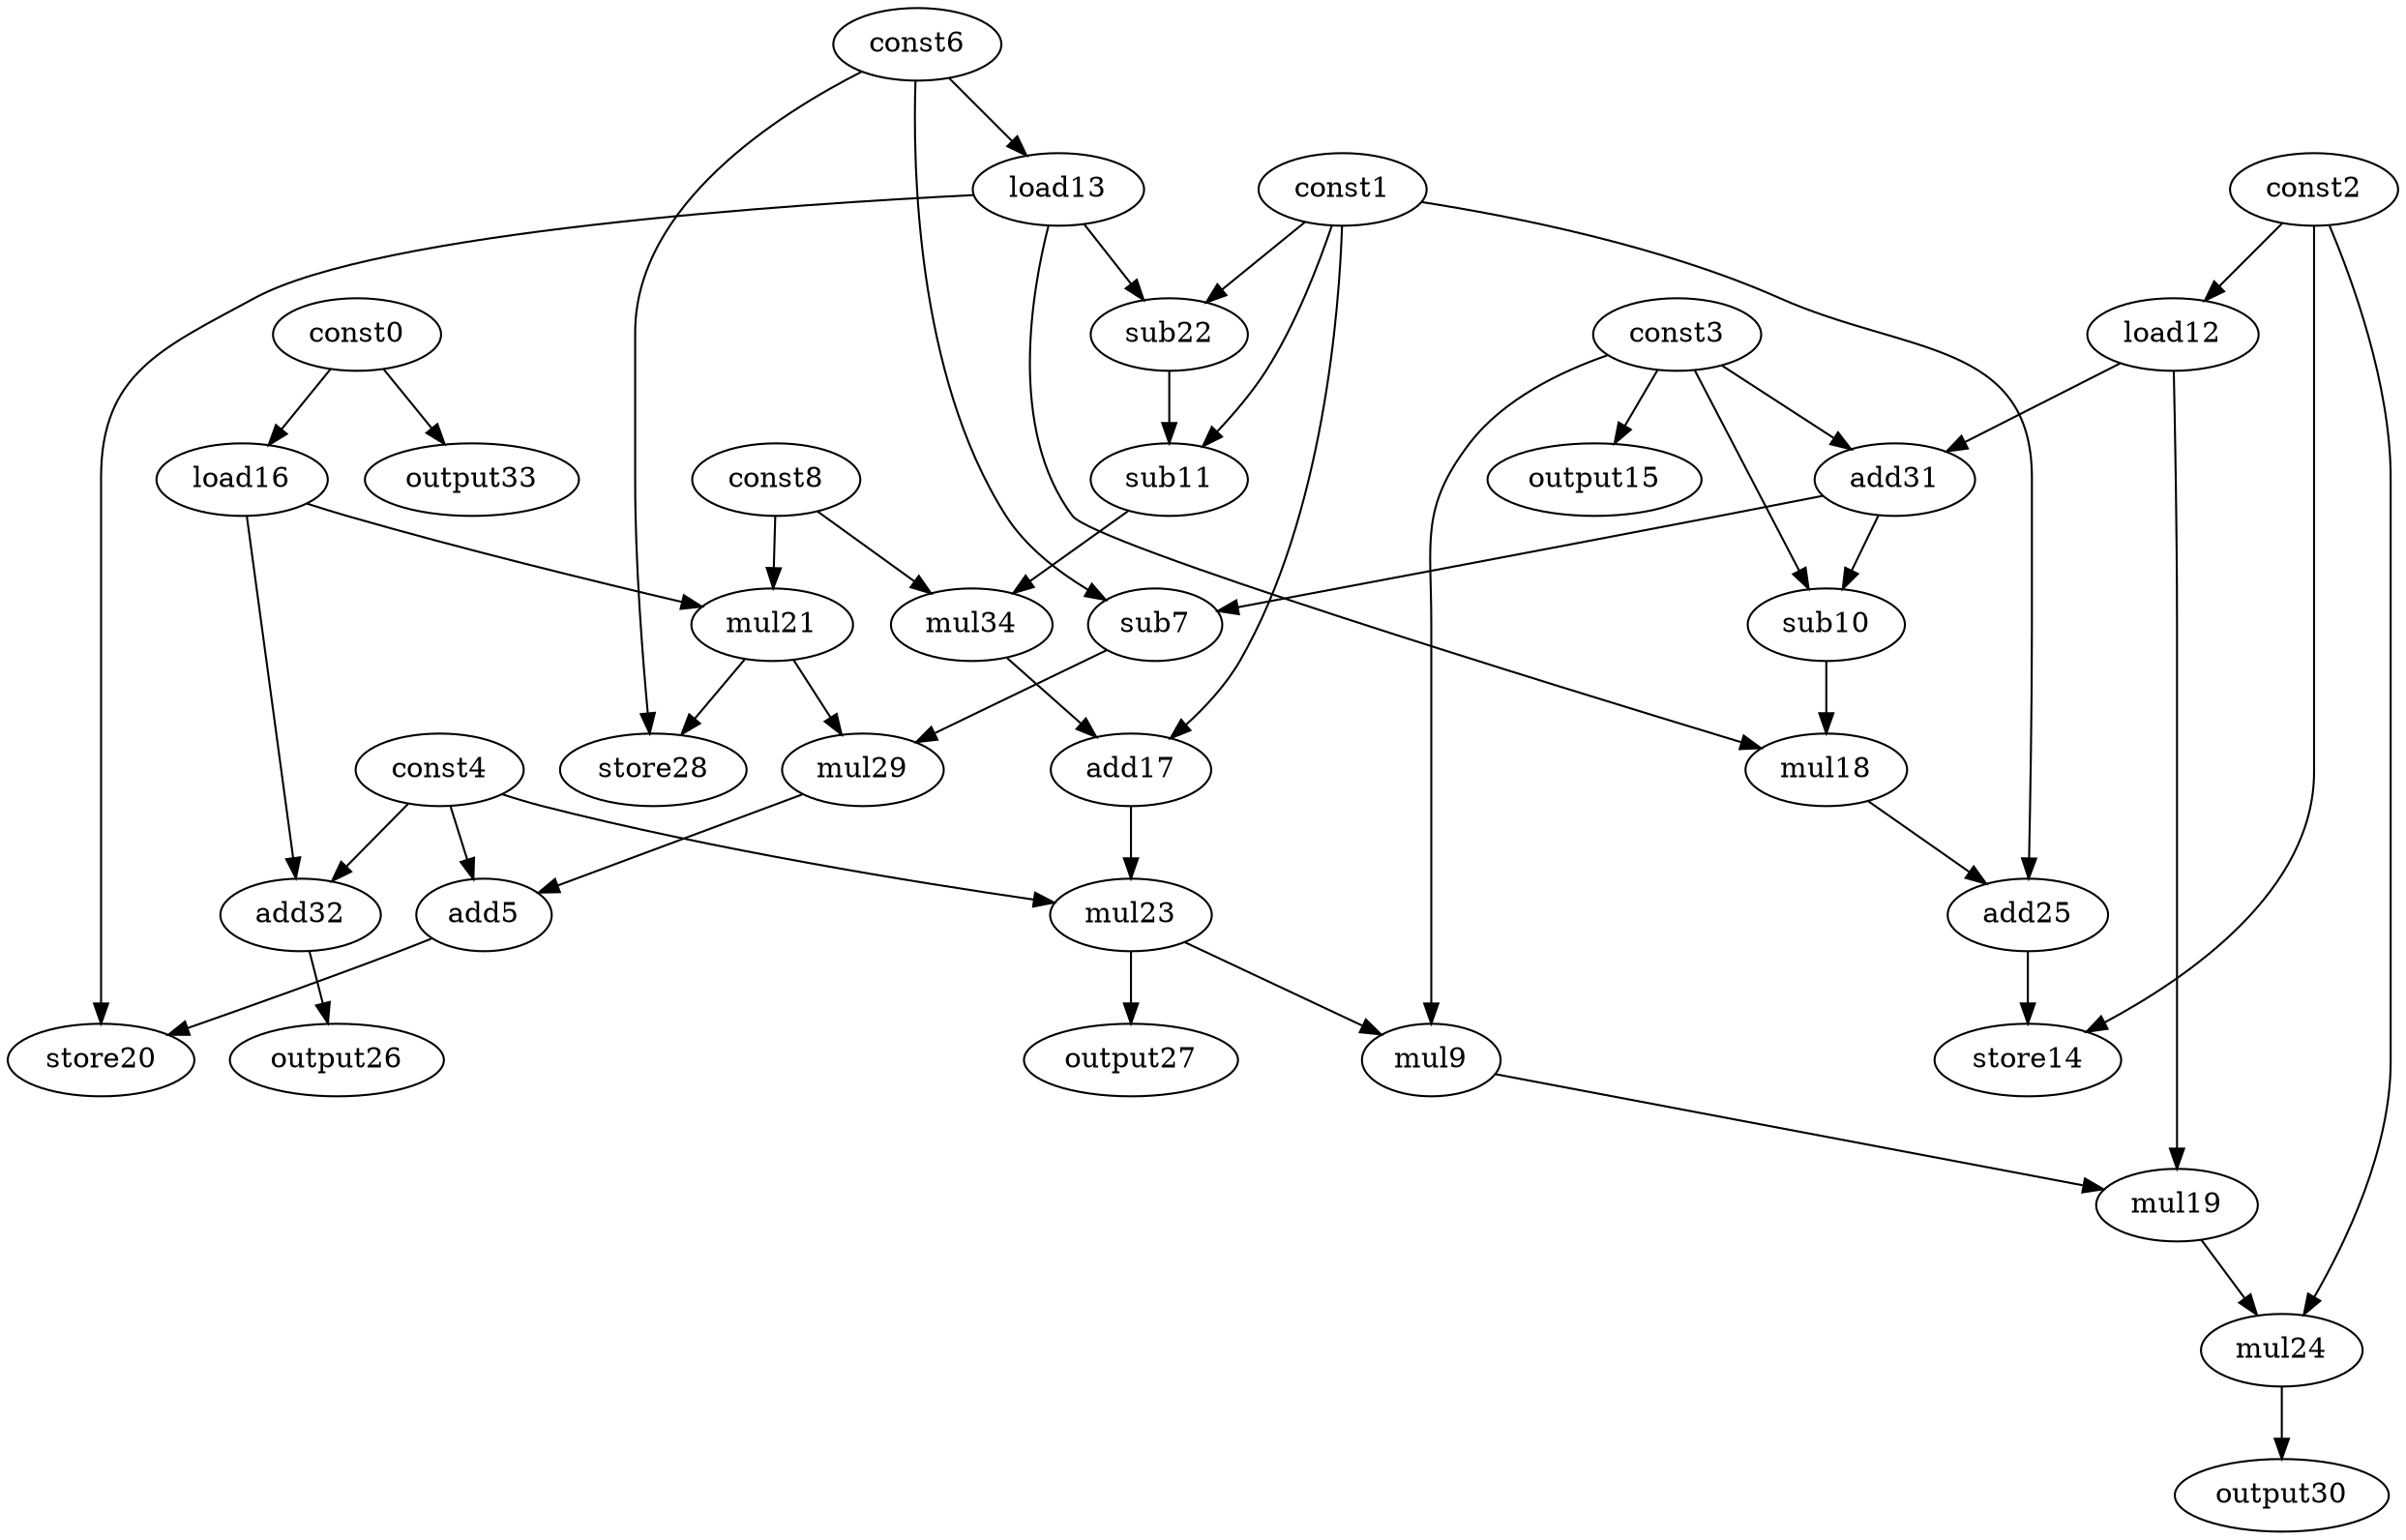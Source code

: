 digraph G { 
const0[opcode=const]; 
const1[opcode=const]; 
const2[opcode=const]; 
const3[opcode=const]; 
const4[opcode=const]; 
add5[opcode=add]; 
const6[opcode=const]; 
sub7[opcode=sub]; 
const8[opcode=const]; 
mul9[opcode=mul]; 
sub10[opcode=sub]; 
sub11[opcode=sub]; 
load12[opcode=load]; 
load13[opcode=load]; 
store14[opcode=store]; 
output15[opcode=output]; 
load16[opcode=load]; 
add17[opcode=add]; 
mul18[opcode=mul]; 
mul19[opcode=mul]; 
store20[opcode=store]; 
mul21[opcode=mul]; 
sub22[opcode=sub]; 
mul23[opcode=mul]; 
mul24[opcode=mul]; 
add25[opcode=add]; 
output26[opcode=output]; 
output27[opcode=output]; 
store28[opcode=store]; 
mul29[opcode=mul]; 
output30[opcode=output]; 
add31[opcode=add]; 
add32[opcode=add]; 
output33[opcode=output]; 
mul34[opcode=mul]; 
const2->load12[operand=0];
const6->load13[operand=0];
const3->output15[operand=0];
const0->load16[operand=0];
const0->output33[operand=0];
const8->mul21[operand=0];
load16->mul21[operand=1];
const1->sub22[operand=0];
load13->sub22[operand=1];
const3->add31[operand=0];
load12->add31[operand=1];
load16->add32[operand=0];
const4->add32[operand=1];
const6->sub7[operand=0];
add31->sub7[operand=1];
const3->sub10[operand=0];
add31->sub10[operand=1];
const1->sub11[operand=0];
sub22->sub11[operand=1];
add32->output26[operand=0];
mul21->store28[operand=0];
const6->store28[operand=1];
sub10->mul18[operand=0];
load13->mul18[operand=1];
mul21->mul29[operand=0];
sub7->mul29[operand=1];
const8->mul34[operand=0];
sub11->mul34[operand=1];
const4->add5[operand=0];
mul29->add5[operand=1];
const1->add17[operand=0];
mul34->add17[operand=1];
const1->add25[operand=0];
mul18->add25[operand=1];
add25->store14[operand=0];
const2->store14[operand=1];
load13->store20[operand=0];
add5->store20[operand=1];
add17->mul23[operand=0];
const4->mul23[operand=1];
const3->mul9[operand=0];
mul23->mul9[operand=1];
mul23->output27[operand=0];
mul9->mul19[operand=0];
load12->mul19[operand=1];
const2->mul24[operand=0];
mul19->mul24[operand=1];
mul24->output30[operand=0];
}
